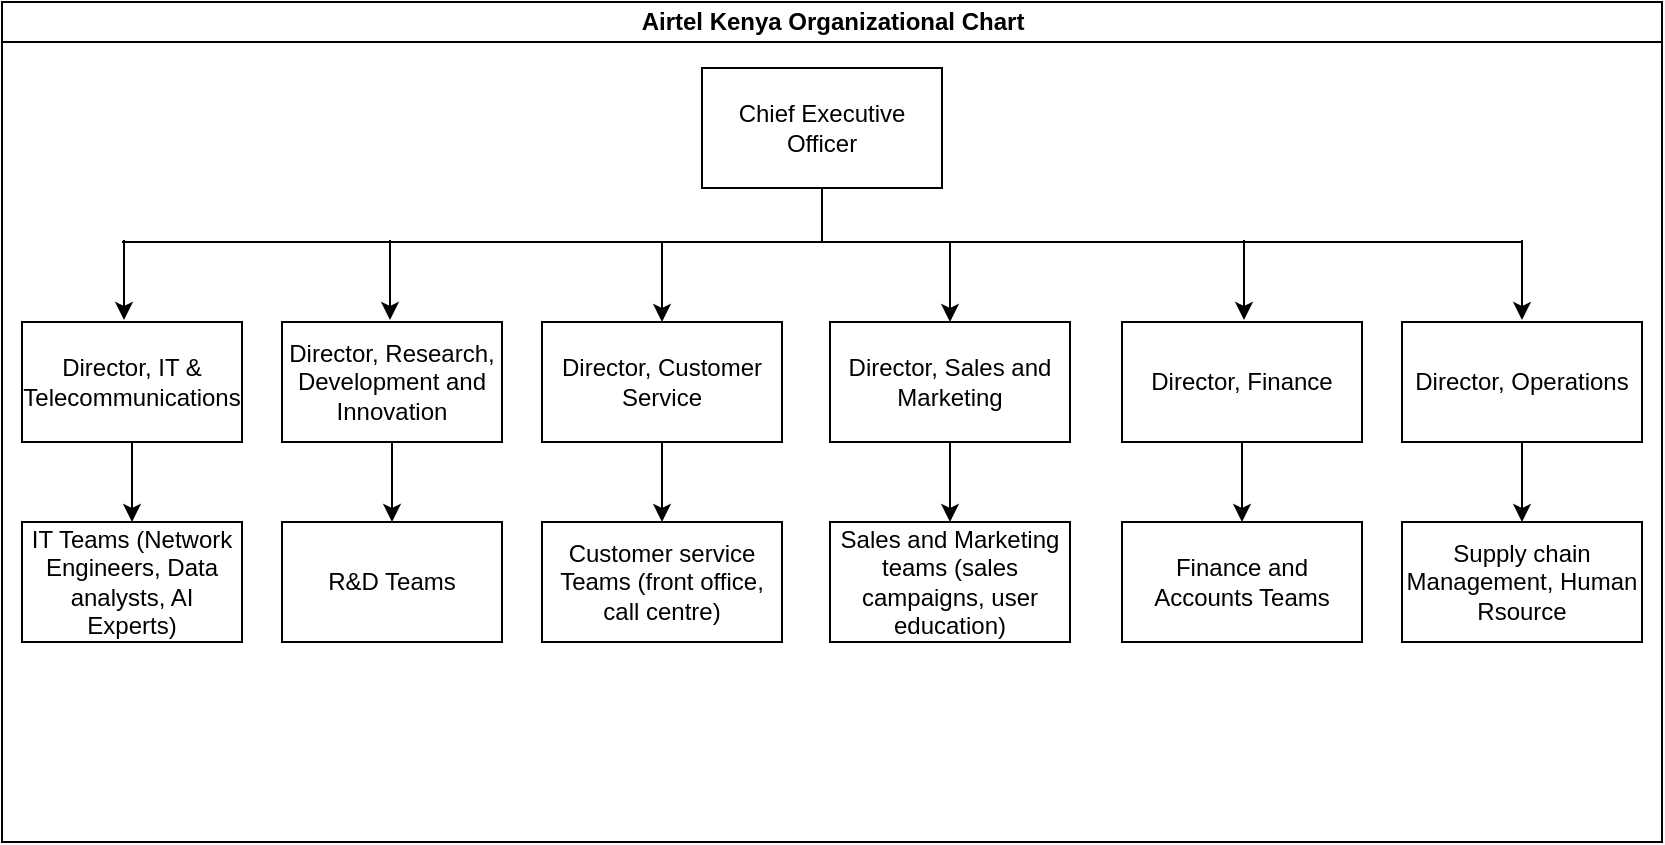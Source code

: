 <mxfile version="24.8.4">
  <diagram id="prtHgNgQTEPvFCAcTncT" name="Page-1">
    <mxGraphModel dx="1050" dy="503" grid="1" gridSize="10" guides="1" tooltips="1" connect="1" arrows="1" fold="1" page="1" pageScale="1" pageWidth="827" pageHeight="1169" math="0" shadow="0">
      <root>
        <mxCell id="0" />
        <mxCell id="1" parent="0" />
        <mxCell id="dNxyNK7c78bLwvsdeMH5-11" value="Airtel Kenya Organizational Chart" style="swimlane;html=1;startSize=20;horizontal=1;containerType=tree;glass=0;" parent="1" vertex="1">
          <mxGeometry y="80" width="830" height="420" as="geometry" />
        </mxCell>
        <mxCell id="vhOEjCvJ_zv_bu3SFHbm-2" value="Director, IT &amp;amp; Telecommunications" style="rounded=0;whiteSpace=wrap;html=1;" vertex="1" parent="dNxyNK7c78bLwvsdeMH5-11">
          <mxGeometry x="10" y="160" width="110" height="60" as="geometry" />
        </mxCell>
        <mxCell id="vhOEjCvJ_zv_bu3SFHbm-5" value="Director, Research, Development and Innovation" style="rounded=0;whiteSpace=wrap;html=1;" vertex="1" parent="dNxyNK7c78bLwvsdeMH5-11">
          <mxGeometry x="140" y="160" width="110" height="60" as="geometry" />
        </mxCell>
        <mxCell id="vhOEjCvJ_zv_bu3SFHbm-6" value="Director, Customer Service" style="rounded=0;whiteSpace=wrap;html=1;" vertex="1" parent="dNxyNK7c78bLwvsdeMH5-11">
          <mxGeometry x="270" y="160" width="120" height="60" as="geometry" />
        </mxCell>
        <mxCell id="vhOEjCvJ_zv_bu3SFHbm-7" value="Director, Sales and Marketing" style="rounded=0;whiteSpace=wrap;html=1;" vertex="1" parent="dNxyNK7c78bLwvsdeMH5-11">
          <mxGeometry x="414" y="160" width="120" height="60" as="geometry" />
        </mxCell>
        <mxCell id="vhOEjCvJ_zv_bu3SFHbm-8" value="Director, Finance" style="rounded=0;whiteSpace=wrap;html=1;" vertex="1" parent="dNxyNK7c78bLwvsdeMH5-11">
          <mxGeometry x="560" y="160" width="120" height="60" as="geometry" />
        </mxCell>
        <mxCell id="vhOEjCvJ_zv_bu3SFHbm-9" value="Director, Operations" style="rounded=0;whiteSpace=wrap;html=1;" vertex="1" parent="dNxyNK7c78bLwvsdeMH5-11">
          <mxGeometry x="700" y="160" width="120" height="60" as="geometry" />
        </mxCell>
        <mxCell id="vhOEjCvJ_zv_bu3SFHbm-10" value="" style="edgeStyle=orthogonalEdgeStyle;rounded=0;orthogonalLoop=1;jettySize=auto;html=1;" edge="1" source="vhOEjCvJ_zv_bu3SFHbm-2" target="vhOEjCvJ_zv_bu3SFHbm-11" parent="dNxyNK7c78bLwvsdeMH5-11">
          <mxGeometry relative="1" as="geometry" />
        </mxCell>
        <mxCell id="vhOEjCvJ_zv_bu3SFHbm-11" value="IT Teams (Network Engineers, Data analysts, AI Experts)" style="rounded=0;whiteSpace=wrap;html=1;" vertex="1" parent="dNxyNK7c78bLwvsdeMH5-11">
          <mxGeometry x="10" y="260" width="110" height="60" as="geometry" />
        </mxCell>
        <mxCell id="vhOEjCvJ_zv_bu3SFHbm-12" value="" style="edgeStyle=orthogonalEdgeStyle;rounded=0;orthogonalLoop=1;jettySize=auto;html=1;" edge="1" source="vhOEjCvJ_zv_bu3SFHbm-5" target="vhOEjCvJ_zv_bu3SFHbm-13" parent="dNxyNK7c78bLwvsdeMH5-11">
          <mxGeometry relative="1" as="geometry" />
        </mxCell>
        <mxCell id="vhOEjCvJ_zv_bu3SFHbm-13" value="R&amp;amp;D Teams" style="rounded=0;whiteSpace=wrap;html=1;" vertex="1" parent="dNxyNK7c78bLwvsdeMH5-11">
          <mxGeometry x="140" y="260" width="110" height="60" as="geometry" />
        </mxCell>
        <mxCell id="vhOEjCvJ_zv_bu3SFHbm-14" value="" style="edgeStyle=orthogonalEdgeStyle;rounded=0;orthogonalLoop=1;jettySize=auto;html=1;" edge="1" source="vhOEjCvJ_zv_bu3SFHbm-6" target="vhOEjCvJ_zv_bu3SFHbm-15" parent="dNxyNK7c78bLwvsdeMH5-11">
          <mxGeometry relative="1" as="geometry" />
        </mxCell>
        <mxCell id="vhOEjCvJ_zv_bu3SFHbm-15" value="Customer service Teams (front office, call centre)" style="rounded=0;whiteSpace=wrap;html=1;" vertex="1" parent="dNxyNK7c78bLwvsdeMH5-11">
          <mxGeometry x="270" y="260" width="120" height="60" as="geometry" />
        </mxCell>
        <mxCell id="vhOEjCvJ_zv_bu3SFHbm-16" value="" style="edgeStyle=orthogonalEdgeStyle;rounded=0;orthogonalLoop=1;jettySize=auto;html=1;" edge="1" source="vhOEjCvJ_zv_bu3SFHbm-7" target="vhOEjCvJ_zv_bu3SFHbm-17" parent="dNxyNK7c78bLwvsdeMH5-11">
          <mxGeometry relative="1" as="geometry" />
        </mxCell>
        <mxCell id="vhOEjCvJ_zv_bu3SFHbm-17" value="Sales and Marketing teams (sales campaigns, user education)" style="rounded=0;whiteSpace=wrap;html=1;" vertex="1" parent="dNxyNK7c78bLwvsdeMH5-11">
          <mxGeometry x="414" y="260" width="120" height="60" as="geometry" />
        </mxCell>
        <mxCell id="vhOEjCvJ_zv_bu3SFHbm-18" value="" style="edgeStyle=orthogonalEdgeStyle;rounded=0;orthogonalLoop=1;jettySize=auto;html=1;" edge="1" source="vhOEjCvJ_zv_bu3SFHbm-8" target="vhOEjCvJ_zv_bu3SFHbm-19" parent="dNxyNK7c78bLwvsdeMH5-11">
          <mxGeometry relative="1" as="geometry" />
        </mxCell>
        <mxCell id="vhOEjCvJ_zv_bu3SFHbm-19" value="Finance and Accounts Teams" style="rounded=0;whiteSpace=wrap;html=1;" vertex="1" parent="dNxyNK7c78bLwvsdeMH5-11">
          <mxGeometry x="560" y="260" width="120" height="60" as="geometry" />
        </mxCell>
        <mxCell id="vhOEjCvJ_zv_bu3SFHbm-20" value="" style="edgeStyle=orthogonalEdgeStyle;rounded=0;orthogonalLoop=1;jettySize=auto;html=1;" edge="1" source="vhOEjCvJ_zv_bu3SFHbm-9" target="vhOEjCvJ_zv_bu3SFHbm-21" parent="dNxyNK7c78bLwvsdeMH5-11">
          <mxGeometry relative="1" as="geometry" />
        </mxCell>
        <mxCell id="vhOEjCvJ_zv_bu3SFHbm-21" value="Supply chain Management, Human Rsource" style="rounded=0;whiteSpace=wrap;html=1;" vertex="1" parent="dNxyNK7c78bLwvsdeMH5-11">
          <mxGeometry x="700" y="260" width="120" height="60" as="geometry" />
        </mxCell>
        <mxCell id="vhOEjCvJ_zv_bu3SFHbm-1" value="Chief Executive Officer" style="rounded=0;whiteSpace=wrap;html=1;" vertex="1" parent="1">
          <mxGeometry x="350" y="113" width="120" height="60" as="geometry" />
        </mxCell>
        <mxCell id="vhOEjCvJ_zv_bu3SFHbm-22" value="" style="endArrow=none;html=1;rounded=0;" edge="1" parent="1">
          <mxGeometry width="50" height="50" relative="1" as="geometry">
            <mxPoint x="60" y="200" as="sourcePoint" />
            <mxPoint x="760" y="200" as="targetPoint" />
          </mxGeometry>
        </mxCell>
        <mxCell id="vhOEjCvJ_zv_bu3SFHbm-23" value="" style="endArrow=classic;html=1;rounded=0;entryX=0.5;entryY=0;entryDx=0;entryDy=0;" edge="1" parent="1" target="vhOEjCvJ_zv_bu3SFHbm-6">
          <mxGeometry width="50" height="50" relative="1" as="geometry">
            <mxPoint x="330" y="200" as="sourcePoint" />
            <mxPoint x="420" y="240" as="targetPoint" />
          </mxGeometry>
        </mxCell>
        <mxCell id="vhOEjCvJ_zv_bu3SFHbm-24" value="" style="endArrow=classic;html=1;rounded=0;entryX=0.5;entryY=0;entryDx=0;entryDy=0;" edge="1" parent="1">
          <mxGeometry width="50" height="50" relative="1" as="geometry">
            <mxPoint x="61" y="199" as="sourcePoint" />
            <mxPoint x="61" y="239" as="targetPoint" />
          </mxGeometry>
        </mxCell>
        <mxCell id="vhOEjCvJ_zv_bu3SFHbm-25" value="" style="endArrow=classic;html=1;rounded=0;entryX=0.5;entryY=0;entryDx=0;entryDy=0;" edge="1" parent="1">
          <mxGeometry width="50" height="50" relative="1" as="geometry">
            <mxPoint x="194" y="199" as="sourcePoint" />
            <mxPoint x="194" y="239" as="targetPoint" />
          </mxGeometry>
        </mxCell>
        <mxCell id="vhOEjCvJ_zv_bu3SFHbm-26" value="" style="endArrow=classic;html=1;rounded=0;entryX=0.5;entryY=0;entryDx=0;entryDy=0;" edge="1" parent="1">
          <mxGeometry width="50" height="50" relative="1" as="geometry">
            <mxPoint x="474" y="200" as="sourcePoint" />
            <mxPoint x="474" y="240" as="targetPoint" />
          </mxGeometry>
        </mxCell>
        <mxCell id="vhOEjCvJ_zv_bu3SFHbm-27" value="" style="endArrow=classic;html=1;rounded=0;entryX=0.5;entryY=0;entryDx=0;entryDy=0;" edge="1" parent="1">
          <mxGeometry width="50" height="50" relative="1" as="geometry">
            <mxPoint x="621" y="199" as="sourcePoint" />
            <mxPoint x="621" y="239" as="targetPoint" />
          </mxGeometry>
        </mxCell>
        <mxCell id="vhOEjCvJ_zv_bu3SFHbm-28" value="" style="endArrow=classic;html=1;rounded=0;entryX=0.5;entryY=0;entryDx=0;entryDy=0;" edge="1" parent="1">
          <mxGeometry width="50" height="50" relative="1" as="geometry">
            <mxPoint x="760" y="199" as="sourcePoint" />
            <mxPoint x="760" y="239" as="targetPoint" />
          </mxGeometry>
        </mxCell>
        <mxCell id="vhOEjCvJ_zv_bu3SFHbm-29" value="" style="endArrow=none;html=1;rounded=0;entryX=0.5;entryY=1;entryDx=0;entryDy=0;" edge="1" parent="1" target="vhOEjCvJ_zv_bu3SFHbm-1">
          <mxGeometry width="50" height="50" relative="1" as="geometry">
            <mxPoint x="410" y="200" as="sourcePoint" />
            <mxPoint x="420" y="240" as="targetPoint" />
          </mxGeometry>
        </mxCell>
      </root>
    </mxGraphModel>
  </diagram>
</mxfile>
